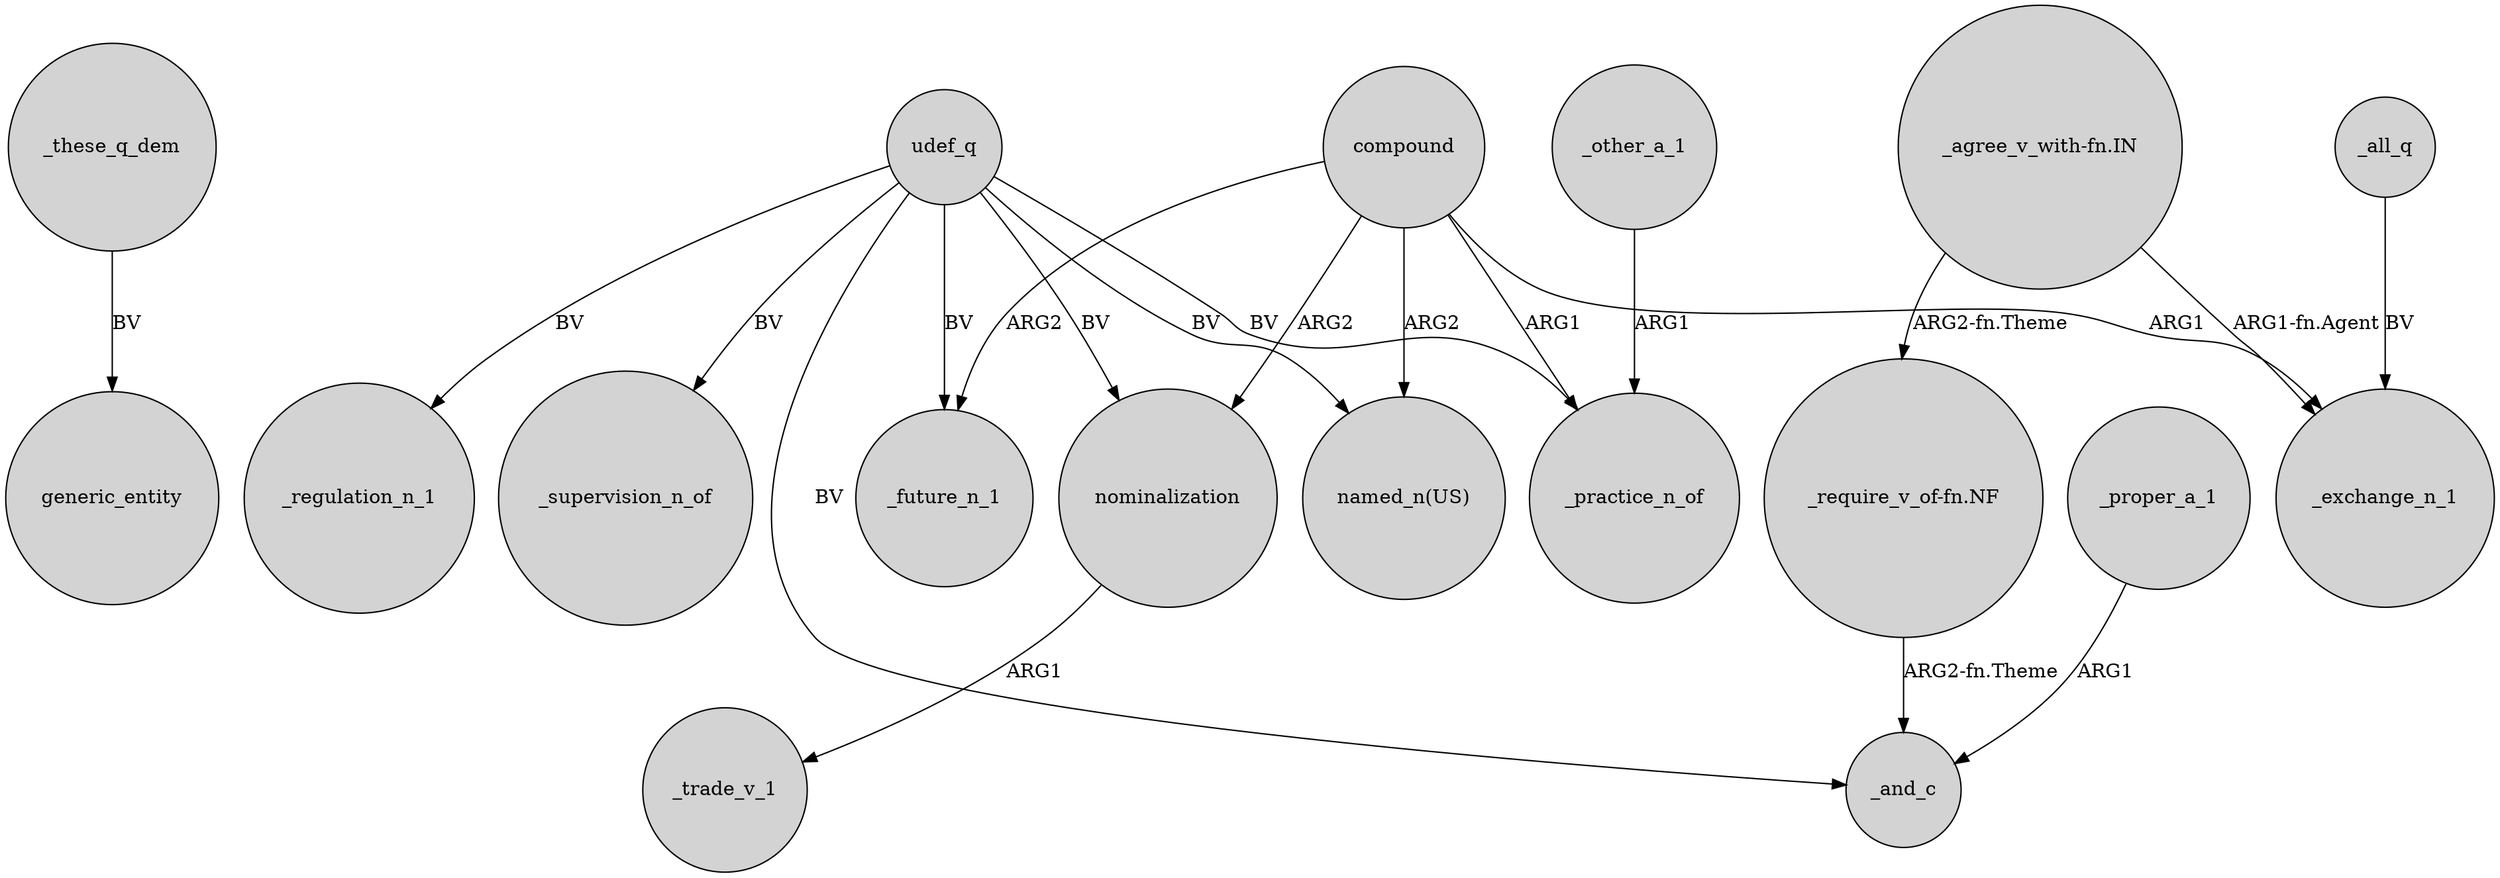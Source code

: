 digraph {
	node [shape=circle style=filled]
	_these_q_dem -> generic_entity [label=BV]
	udef_q -> _supervision_n_of [label=BV]
	udef_q -> "named_n(US)" [label=BV]
	"_require_v_of-fn.NF" -> _and_c [label="ARG2-fn.Theme"]
	"_agree_v_with-fn.IN" -> "_require_v_of-fn.NF" [label="ARG2-fn.Theme"]
	compound -> _practice_n_of [label=ARG1]
	compound -> nominalization [label=ARG2]
	nominalization -> _trade_v_1 [label=ARG1]
	compound -> _future_n_1 [label=ARG2]
	compound -> "named_n(US)" [label=ARG2]
	compound -> _exchange_n_1 [label=ARG1]
	udef_q -> _future_n_1 [label=BV]
	udef_q -> nominalization [label=BV]
	udef_q -> _regulation_n_1 [label=BV]
	udef_q -> _practice_n_of [label=BV]
	"_agree_v_with-fn.IN" -> _exchange_n_1 [label="ARG1-fn.Agent"]
	_all_q -> _exchange_n_1 [label=BV]
	udef_q -> _and_c [label=BV]
	_proper_a_1 -> _and_c [label=ARG1]
	_other_a_1 -> _practice_n_of [label=ARG1]
}
